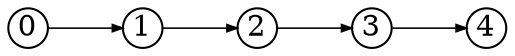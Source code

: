 digraph{
  rankdir=LR
  node [shape=circle,fixedsize=true,width=.26]
  edge [penwidth=0.75,arrowsize=0.5]
  4 -> {}
  3 -> {4}
  2 -> {3}
  1 -> {2}
  0 -> {1}
}
